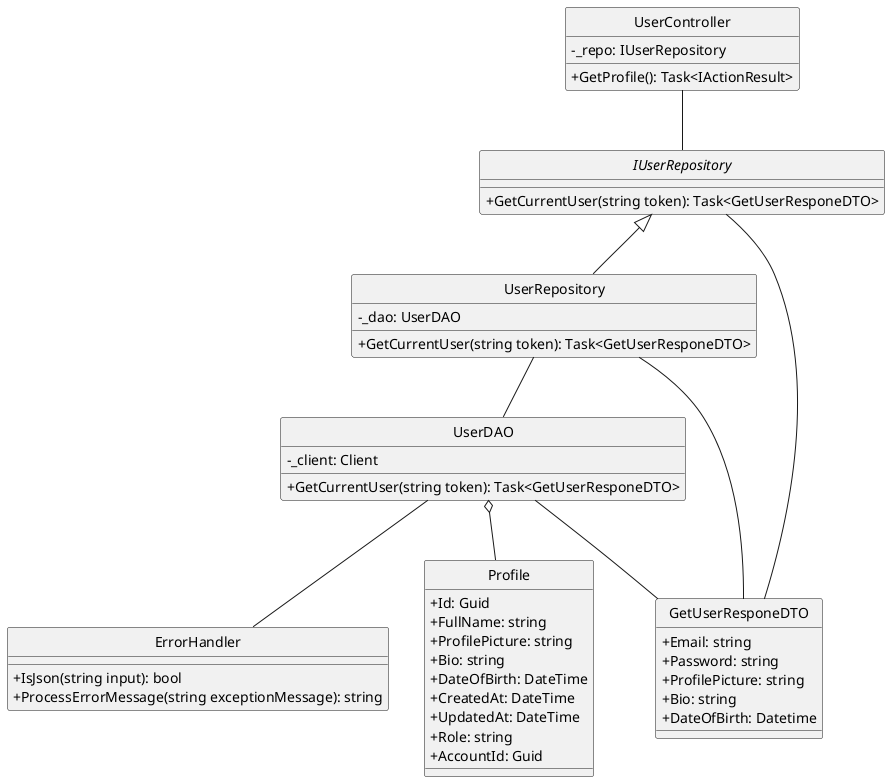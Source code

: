 @startuml getUserById
hide circle
skinparam classAttributeIconSize 0
class UserController{
    - _repo: IUserRepository
    + GetProfile(): Task<IActionResult>
}

class ErrorHandler {
    + IsJson(string input): bool
    + ProcessErrorMessage(string exceptionMessage): string
} 

interface IUserRepository {
    + GetCurrentUser(string token): Task<GetUserResponeDTO>
}

class UserRepository {
    - _dao: UserDAO
    + GetCurrentUser(string token): Task<GetUserResponeDTO>
}

class UserDAO {
    - _client: Client
    + GetCurrentUser(string token): Task<GetUserResponeDTO>
}

class GetUserResponeDTO {
    + Email: string
    + Password: string 
    + ProfilePicture: string
    + Bio: string 
    + DateOfBirth: Datetime
}

class Profile {
    + Id: Guid
    + FullName: string
    + ProfilePicture: string
    + Bio: string
    + DateOfBirth: DateTime
    + CreatedAt: DateTime
    + UpdatedAt: DateTime
    + Role: string
    + AccountId: Guid
}

UserController -- IUserRepository 

IUserRepository -- GetUserResponeDTO
IUserRepository <|-- UserRepository

UserRepository -- GetUserResponeDTO
UserRepository -- UserDAO

UserDAO -- ErrorHandler
UserDAO -- GetUserResponeDTO

UserDAO o-- Profile

@enduml